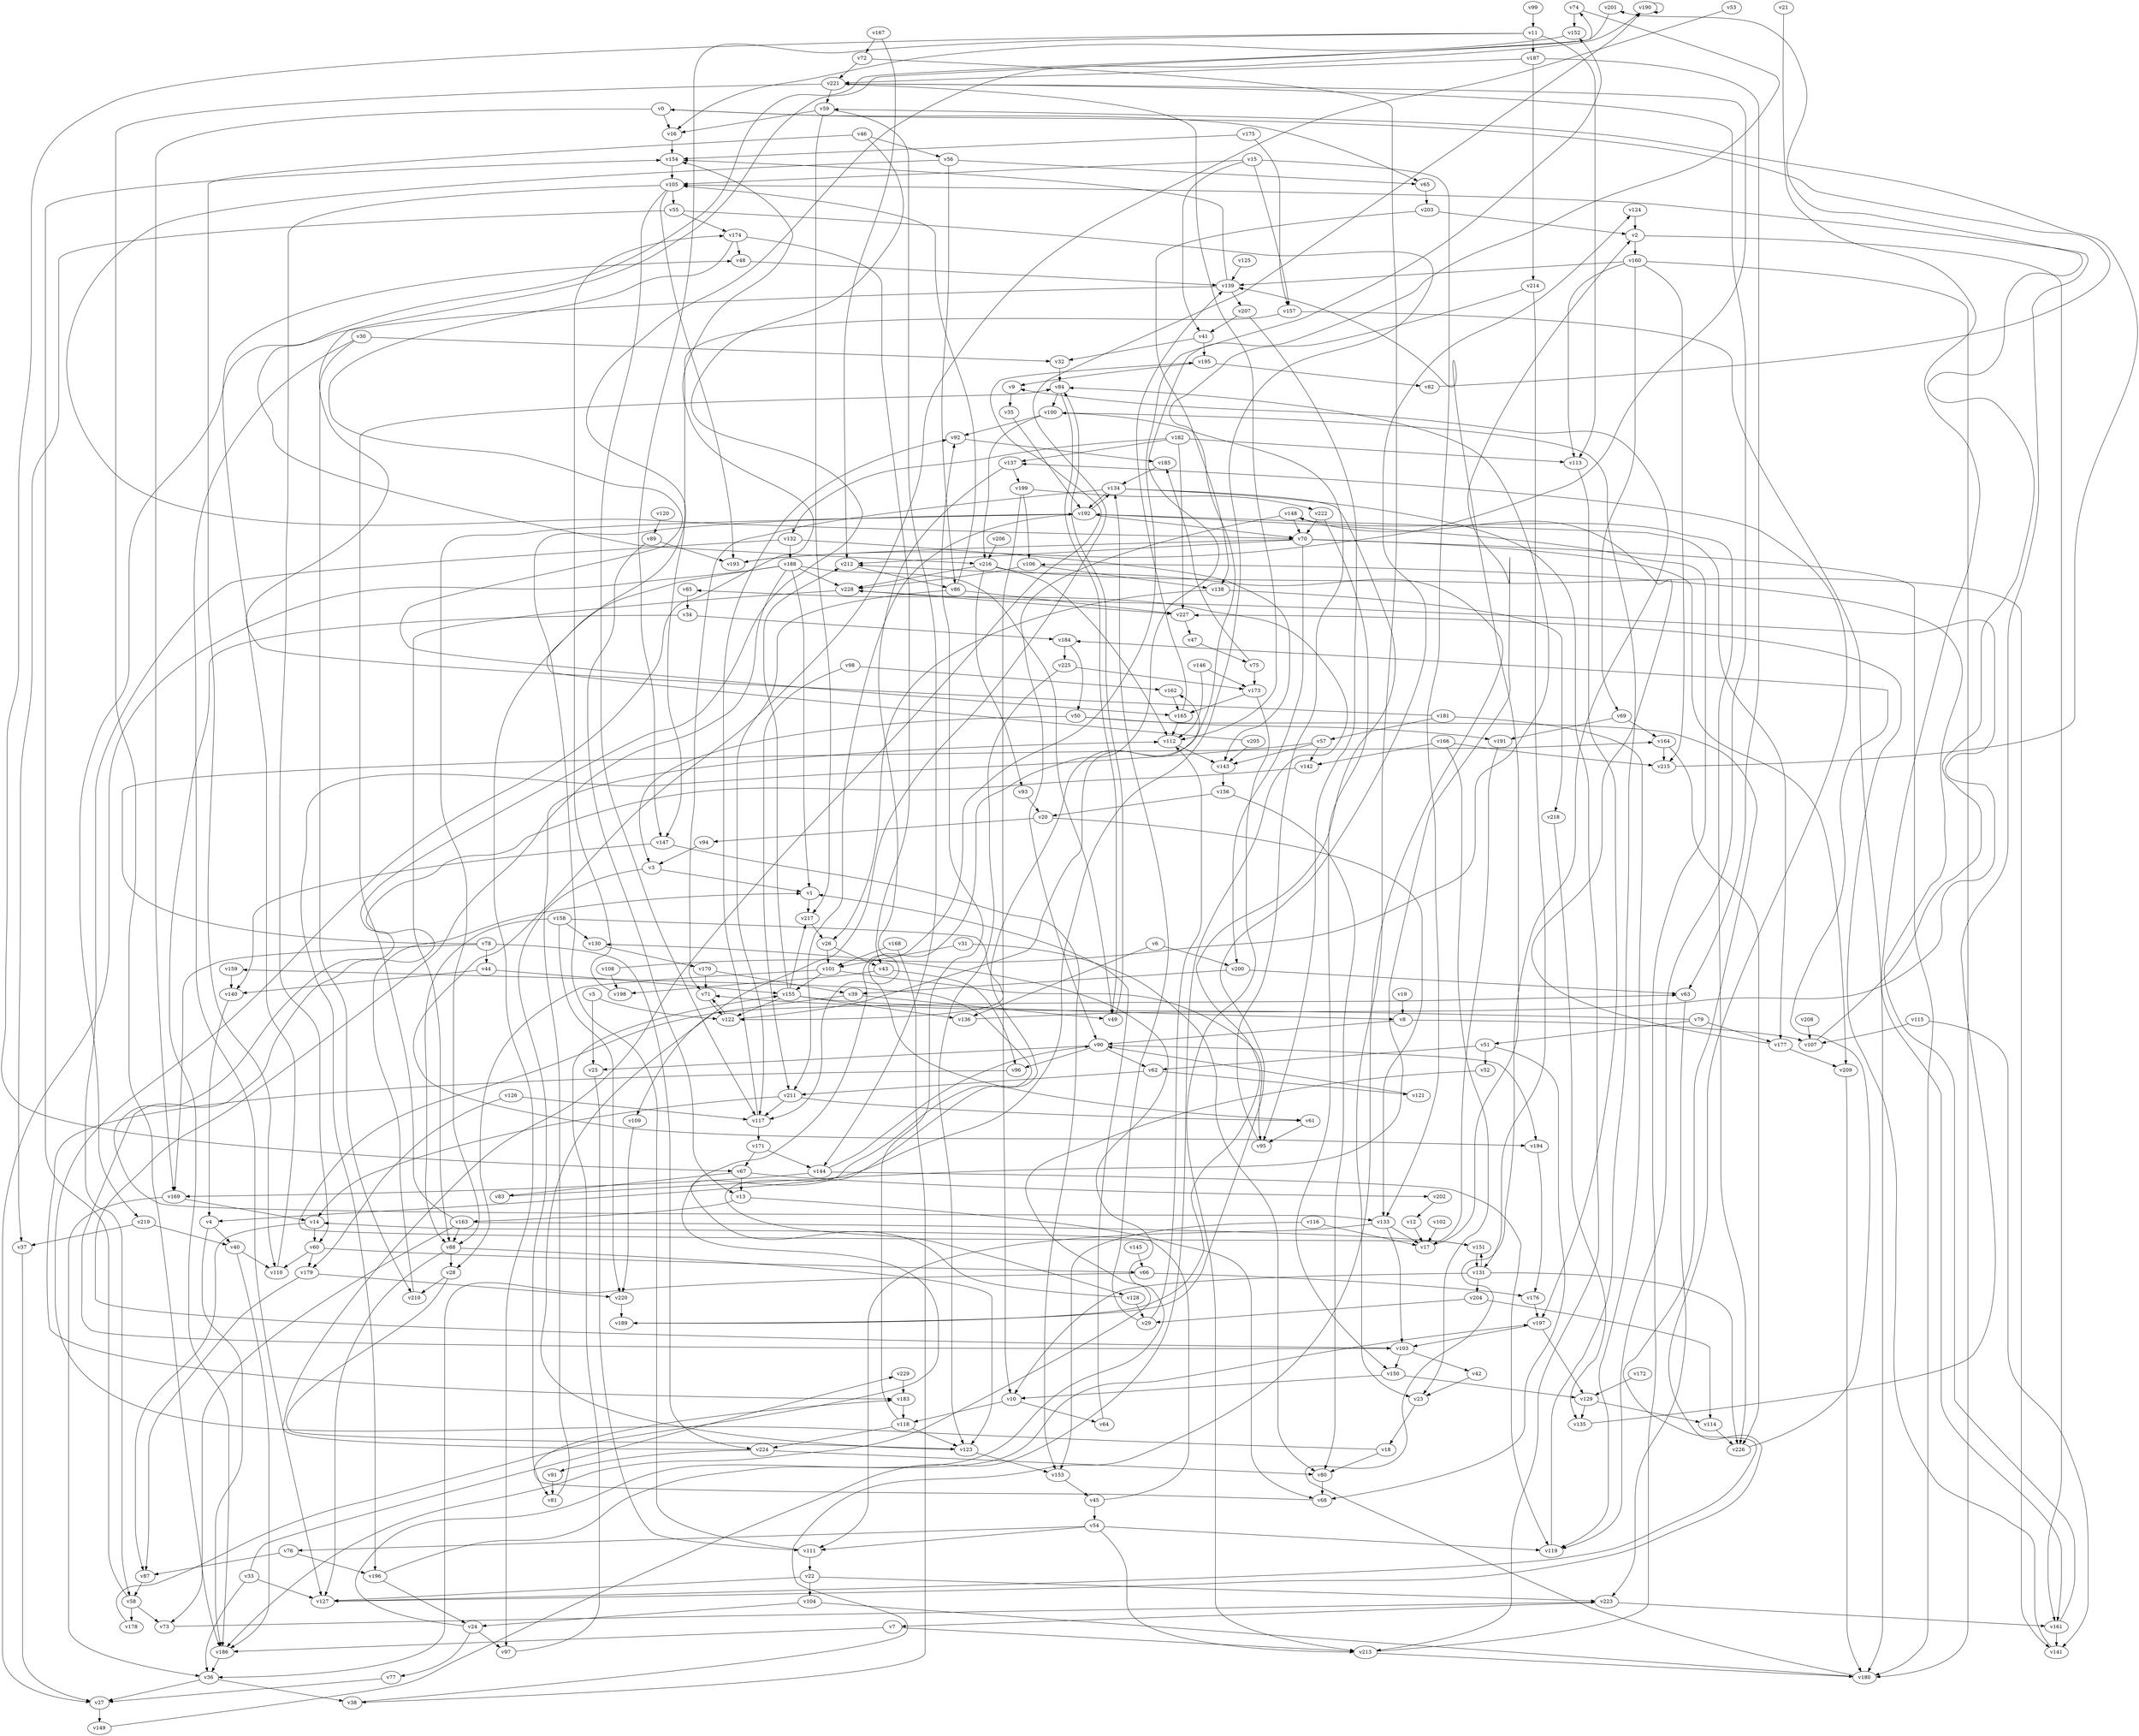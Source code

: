 // Benchmark game 344 - 230 vertices
// time_bound: 58
// targets: v59
digraph G {
    v0 [name="v0", player=0];
    v1 [name="v1", player=1];
    v2 [name="v2", player=1];
    v3 [name="v3", player=0];
    v4 [name="v4", player=1];
    v5 [name="v5", player=0];
    v6 [name="v6", player=0];
    v7 [name="v7", player=0];
    v8 [name="v8", player=1];
    v9 [name="v9", player=0];
    v10 [name="v10", player=1];
    v11 [name="v11", player=1];
    v12 [name="v12", player=1];
    v13 [name="v13", player=1];
    v14 [name="v14", player=1];
    v15 [name="v15", player=1];
    v16 [name="v16", player=1];
    v17 [name="v17", player=1];
    v18 [name="v18", player=0];
    v19 [name="v19", player=1];
    v20 [name="v20", player=0];
    v21 [name="v21", player=1];
    v22 [name="v22", player=0];
    v23 [name="v23", player=0];
    v24 [name="v24", player=1];
    v25 [name="v25", player=0];
    v26 [name="v26", player=0];
    v27 [name="v27", player=0];
    v28 [name="v28", player=1];
    v29 [name="v29", player=0];
    v30 [name="v30", player=0];
    v31 [name="v31", player=0];
    v32 [name="v32", player=0];
    v33 [name="v33", player=1];
    v34 [name="v34", player=0];
    v35 [name="v35", player=1];
    v36 [name="v36", player=1];
    v37 [name="v37", player=1];
    v38 [name="v38", player=0];
    v39 [name="v39", player=0];
    v40 [name="v40", player=0];
    v41 [name="v41", player=0];
    v42 [name="v42", player=0];
    v43 [name="v43", player=1];
    v44 [name="v44", player=1];
    v45 [name="v45", player=1];
    v46 [name="v46", player=0];
    v47 [name="v47", player=1];
    v48 [name="v48", player=0];
    v49 [name="v49", player=0];
    v50 [name="v50", player=1];
    v51 [name="v51", player=0];
    v52 [name="v52", player=0];
    v53 [name="v53", player=1];
    v54 [name="v54", player=0];
    v55 [name="v55", player=1];
    v56 [name="v56", player=1];
    v57 [name="v57", player=1];
    v58 [name="v58", player=1];
    v59 [name="v59", player=1, target=1];
    v60 [name="v60", player=0];
    v61 [name="v61", player=0];
    v62 [name="v62", player=1];
    v63 [name="v63", player=0];
    v64 [name="v64", player=0];
    v65 [name="v65", player=1];
    v66 [name="v66", player=1];
    v67 [name="v67", player=0];
    v68 [name="v68", player=0];
    v69 [name="v69", player=0];
    v70 [name="v70", player=0];
    v71 [name="v71", player=1];
    v72 [name="v72", player=0];
    v73 [name="v73", player=0];
    v74 [name="v74", player=1];
    v75 [name="v75", player=1];
    v76 [name="v76", player=0];
    v77 [name="v77", player=0];
    v78 [name="v78", player=1];
    v79 [name="v79", player=0];
    v80 [name="v80", player=1];
    v81 [name="v81", player=1];
    v82 [name="v82", player=0];
    v83 [name="v83", player=0];
    v84 [name="v84", player=0];
    v85 [name="v85", player=1];
    v86 [name="v86", player=1];
    v87 [name="v87", player=0];
    v88 [name="v88", player=0];
    v89 [name="v89", player=1];
    v90 [name="v90", player=0];
    v91 [name="v91", player=1];
    v92 [name="v92", player=1];
    v93 [name="v93", player=0];
    v94 [name="v94", player=0];
    v95 [name="v95", player=0];
    v96 [name="v96", player=0];
    v97 [name="v97", player=1];
    v98 [name="v98", player=0];
    v99 [name="v99", player=1];
    v100 [name="v100", player=1];
    v101 [name="v101", player=1];
    v102 [name="v102", player=1];
    v103 [name="v103", player=0];
    v104 [name="v104", player=0];
    v105 [name="v105", player=0];
    v106 [name="v106", player=0];
    v107 [name="v107", player=0];
    v108 [name="v108", player=1];
    v109 [name="v109", player=0];
    v110 [name="v110", player=0];
    v111 [name="v111", player=1];
    v112 [name="v112", player=0];
    v113 [name="v113", player=1];
    v114 [name="v114", player=1];
    v115 [name="v115", player=1];
    v116 [name="v116", player=0];
    v117 [name="v117", player=0];
    v118 [name="v118", player=0];
    v119 [name="v119", player=0];
    v120 [name="v120", player=1];
    v121 [name="v121", player=0];
    v122 [name="v122", player=0];
    v123 [name="v123", player=0];
    v124 [name="v124", player=0];
    v125 [name="v125", player=1];
    v126 [name="v126", player=1];
    v127 [name="v127", player=0];
    v128 [name="v128", player=1];
    v129 [name="v129", player=0];
    v130 [name="v130", player=0];
    v131 [name="v131", player=1];
    v132 [name="v132", player=1];
    v133 [name="v133", player=1];
    v134 [name="v134", player=0];
    v135 [name="v135", player=1];
    v136 [name="v136", player=0];
    v137 [name="v137", player=1];
    v138 [name="v138", player=1];
    v139 [name="v139", player=1];
    v140 [name="v140", player=0];
    v141 [name="v141", player=0];
    v142 [name="v142", player=0];
    v143 [name="v143", player=1];
    v144 [name="v144", player=1];
    v145 [name="v145", player=0];
    v146 [name="v146", player=0];
    v147 [name="v147", player=1];
    v148 [name="v148", player=1];
    v149 [name="v149", player=0];
    v150 [name="v150", player=1];
    v151 [name="v151", player=1];
    v152 [name="v152", player=0];
    v153 [name="v153", player=1];
    v154 [name="v154", player=0];
    v155 [name="v155", player=1];
    v156 [name="v156", player=1];
    v157 [name="v157", player=1];
    v158 [name="v158", player=0];
    v159 [name="v159", player=0];
    v160 [name="v160", player=1];
    v161 [name="v161", player=0];
    v162 [name="v162", player=1];
    v163 [name="v163", player=1];
    v164 [name="v164", player=0];
    v165 [name="v165", player=1];
    v166 [name="v166", player=1];
    v167 [name="v167", player=1];
    v168 [name="v168", player=1];
    v169 [name="v169", player=1];
    v170 [name="v170", player=0];
    v171 [name="v171", player=1];
    v172 [name="v172", player=0];
    v173 [name="v173", player=0];
    v174 [name="v174", player=1];
    v175 [name="v175", player=0];
    v176 [name="v176", player=0];
    v177 [name="v177", player=0];
    v178 [name="v178", player=1];
    v179 [name="v179", player=1];
    v180 [name="v180", player=1];
    v181 [name="v181", player=1];
    v182 [name="v182", player=0];
    v183 [name="v183", player=1];
    v184 [name="v184", player=1];
    v185 [name="v185", player=1];
    v186 [name="v186", player=0];
    v187 [name="v187", player=1];
    v188 [name="v188", player=0];
    v189 [name="v189", player=1];
    v190 [name="v190", player=1];
    v191 [name="v191", player=0];
    v192 [name="v192", player=0];
    v193 [name="v193", player=0];
    v194 [name="v194", player=1];
    v195 [name="v195", player=1];
    v196 [name="v196", player=1];
    v197 [name="v197", player=0];
    v198 [name="v198", player=0];
    v199 [name="v199", player=1];
    v200 [name="v200", player=1];
    v201 [name="v201", player=0];
    v202 [name="v202", player=1];
    v203 [name="v203", player=0];
    v204 [name="v204", player=0];
    v205 [name="v205", player=1];
    v206 [name="v206", player=1];
    v207 [name="v207", player=0];
    v208 [name="v208", player=0];
    v209 [name="v209", player=0];
    v210 [name="v210", player=1];
    v211 [name="v211", player=1];
    v212 [name="v212", player=0];
    v213 [name="v213", player=1];
    v214 [name="v214", player=0];
    v215 [name="v215", player=1];
    v216 [name="v216", player=0];
    v217 [name="v217", player=0];
    v218 [name="v218", player=1];
    v219 [name="v219", player=0];
    v220 [name="v220", player=1];
    v221 [name="v221", player=1];
    v222 [name="v222", player=1];
    v223 [name="v223", player=0];
    v224 [name="v224", player=0];
    v225 [name="v225", player=0];
    v226 [name="v226", player=1];
    v227 [name="v227", player=1];
    v228 [name="v228", player=1];
    v229 [name="v229", player=1];

    v0 -> v65;
    v1 -> v217;
    v2 -> v161;
    v3 -> v1;
    v4 -> v186;
    v5 -> v25;
    v6 -> v136;
    v7 -> v213;
    v8 -> v90;
    v9 -> v35;
    v10 -> v64;
    v11 -> v67 [constraint="t < 5"];
    v12 -> v17;
    v13 -> v68;
    v14 -> v60;
    v15 -> v157;
    v16 -> v154;
    v17 -> v139;
    v18 -> v154 [constraint="t < 5"];
    v19 -> v8;
    v20 -> v94;
    v21 -> v161 [constraint="t < 15"];
    v22 -> v223;
    v23 -> v18;
    v24 -> v130 [constraint="t >= 5"];
    v25 -> v111;
    v26 -> v101;
    v27 -> v149;
    v28 -> v123 [constraint="t >= 2"];
    v29 -> v112;
    v30 -> v210;
    v31 -> v80;
    v32 -> v84;
    v33 -> v229 [constraint="t mod 4 == 2"];
    v34 -> v186;
    v35 -> v192;
    v36 -> v27;
    v37 -> v27;
    v38 -> v212 [constraint="t >= 3"];
    v39 -> v49;
    v40 -> v110;
    v41 -> v195;
    v42 -> v23;
    v43 -> v96;
    v44 -> v155;
    v45 -> v14;
    v46 -> v133 [constraint="t mod 5 == 0"];
    v47 -> v75;
    v48 -> v139;
    v49 -> v84;
    v50 -> v127 [constraint="t < 13"];
    v51 -> v68;
    v52 -> v186 [constraint="t >= 3"];
    v53 -> v194 [constraint="t < 5"];
    v54 -> v76;
    v55 -> v4 [constraint="t < 6"];
    v56 -> v70 [constraint="t mod 5 == 2"];
    v57 -> v196;
    v58 -> v178;
    v59 -> v16;
    v60 -> v110;
    v61 -> v95;
    v62 -> v121;
    v63 -> v223;
    v64 -> v1;
    v65 -> v203;
    v66 -> v36;
    v67 -> v13;
    v68 -> v183 [constraint="t mod 5 == 3"];
    v69 -> v164;
    v70 -> v180;
    v71 -> v122;
    v72 -> v221;
    v73 -> v223 [constraint="t >= 1"];
    v74 -> v61 [constraint="t < 13"];
    v75 -> v173;
    v76 -> v196;
    v77 -> v27;
    v78 -> v164 [constraint="t >= 2"];
    v79 -> v71 [constraint="t mod 5 == 1"];
    v80 -> v68;
    v81 -> v112;
    v82 -> v0 [constraint="t mod 4 == 0"];
    v83 -> v2 [constraint="t mod 4 == 0"];
    v84 -> v100;
    v85 -> v34;
    v86 -> v105;
    v87 -> v58;
    v88 -> v127;
    v89 -> v193;
    v90 -> v25;
    v91 -> v81;
    v92 -> v185;
    v93 -> v20;
    v94 -> v3;
    v95 -> v100;
    v96 -> v183 [constraint="t mod 3 == 0"];
    v97 -> v155;
    v98 -> v211;
    v99 -> v11;
    v100 -> v216;
    v101 -> v155;
    v102 -> v17;
    v103 -> v42;
    v104 -> v24;
    v105 -> v60;
    v106 -> v228;
    v107 -> v201 [constraint="t >= 3"];
    v108 -> v84 [constraint="t >= 4"];
    v109 -> v220;
    v110 -> v48;
    v111 -> v192;
    v112 -> v143;
    v113 -> v197;
    v114 -> v226;
    v115 -> v141;
    v116 -> v17;
    v117 -> v92;
    v118 -> v92;
    v119 -> v100;
    v120 -> v89;
    v121 -> v90;
    v122 -> v162 [constraint="t mod 2 == 1"];
    v123 -> v190 [constraint="t < 9"];
    v124 -> v2;
    v125 -> v139;
    v126 -> v117;
    v127 -> v137 [constraint="t < 11"];
    v128 -> v159 [constraint="t mod 2 == 1"];
    v129 -> v135;
    v130 -> v170;
    v131 -> v151;
    v132 -> v188;
    v133 -> v103;
    v134 -> v189 [constraint="t < 7"];
    v135 -> v105 [constraint="t < 7"];
    v136 -> v228 [constraint="t mod 2 == 1"];
    v137 -> v199;
    v138 -> v26;
    v139 -> v219;
    v140 -> v4;
    v141 -> v227 [constraint="t < 13"];
    v142 -> v103 [constraint="t < 13"];
    v143 -> v156;
    v144 -> v90;
    v145 -> v66;
    v146 -> v112;
    v147 -> v153;
    v148 -> v70;
    v149 -> v85 [constraint="t >= 3"];
    v150 -> v10;
    v151 -> v63 [constraint="t < 6"];
    v152 -> v16 [constraint="t < 9"];
    v153 -> v45;
    v154 -> v105;
    v155 -> v136;
    v156 -> v20;
    v157 -> v147;
    v158 -> v122 [constraint="t >= 4"];
    v159 -> v140;
    v160 -> v180;
    v161 -> v106 [constraint="t mod 5 == 2"];
    v162 -> v165;
    v163 -> v84;
    v164 -> v215;
    v165 -> v139;
    v166 -> v23;
    v167 -> v72;
    v168 -> v101;
    v169 -> v14;
    v170 -> v39;
    v171 -> v144;
    v172 -> v129;
    v173 -> v165;
    v174 -> v165 [constraint="t < 7"];
    v175 -> v157;
    v176 -> v197;
    v177 -> v148 [constraint="t >= 2"];
    v178 -> v152 [constraint="t < 13"];
    v179 -> v220;
    v180 -> v9 [constraint="t >= 2"];
    v181 -> v74 [constraint="t mod 5 == 0"];
    v182 -> v132 [constraint="t < 5"];
    v183 -> v118;
    v184 -> v225;
    v185 -> v134;
    v186 -> v36;
    v187 -> v221;
    v188 -> v103 [constraint="t < 15"];
    v189 -> v124 [constraint="t >= 3"];
    v190 -> v190 [constraint="t >= 4"];
    v191 -> v17;
    v192 -> v70;
    v193 -> v221 [constraint="t mod 5 == 0"];
    v194 -> v176;
    v195 -> v9;
    v196 -> v197 [constraint="t < 11"];
    v197 -> v129;
    v198 -> v174;
    v199 -> v10;
    v200 -> v39;
    v201 -> v216 [constraint="t < 14"];
    v202 -> v12;
    v203 -> v138;
    v204 -> v29;
    v205 -> v190 [constraint="t >= 1"];
    v206 -> v216;
    v207 -> v95;
    v208 -> v107;
    v209 -> v180;
    v210 -> v1;
    v211 -> v61;
    v212 -> v86;
    v213 -> v192;
    v214 -> v128 [constraint="t >= 4"];
    v215 -> v59 [constraint="t >= 3"];
    v216 -> v228;
    v217 -> v26;
    v218 -> v135;
    v219 -> v40;
    v220 -> v189;
    v221 -> v59;
    v222 -> v70;
    v223 -> v7;
    v224 -> v195 [constraint="t >= 5"];
    v225 -> v173;
    v226 -> v184 [constraint="t mod 5 == 3"];
    v227 -> v47;
    v228 -> v227;
    v229 -> v183;
    v137 -> v117;
    v181 -> v119;
    v222 -> v150;
    v45 -> v54;
    v165 -> v112;
    v40 -> v186;
    v0 -> v169;
    v187 -> v214;
    v115 -> v107;
    v78 -> v224;
    v181 -> v57;
    v188 -> v97;
    v192 -> v134;
    v163 -> v88;
    v131 -> v226;
    v216 -> v93;
    v56 -> v65;
    v174 -> v48;
    v11 -> v187;
    v79 -> v51;
    v132 -> v58;
    v122 -> v71;
    v134 -> v71;
    v224 -> v91;
    v108 -> v198;
    v224 -> v80;
    v78 -> v169;
    v15 -> v133;
    v170 -> v71;
    v22 -> v104;
    v188 -> v49;
    v22 -> v127;
    v103 -> v150;
    v160 -> v215;
    v168 -> v38;
    v211 -> v14;
    v50 -> v3;
    v188 -> v228;
    v70 -> v193;
    v3 -> v81;
    v131 -> v10;
    v86 -> v227;
    v59 -> v144;
    v221 -> v186;
    v33 -> v127;
    v15 -> v41;
    v5 -> v122;
    v70 -> v212;
    v144 -> v169;
    v187 -> v63;
    v54 -> v213;
    v101 -> v28;
    v55 -> v37;
    v213 -> v180;
    v18 -> v80;
    v129 -> v114;
    v66 -> v176;
    v24 -> v77;
    v7 -> v186;
    v88 -> v123;
    v158 -> v220;
    v90 -> v96;
    v184 -> v50;
    v155 -> v8;
    v164 -> v226;
    v200 -> v63;
    v182 -> v227;
    v89 -> v13;
    v75 -> v185;
    v214 -> v131;
    v101 -> v95;
    v192 -> v88;
    v207 -> v41;
    v138 -> v218;
    v46 -> v56;
    v160 -> v139;
    v203 -> v2;
    v39 -> v109;
    v118 -> v224;
    v128 -> v29;
    v211 -> v117;
    v36 -> v38;
    v196 -> v24;
    v117 -> v171;
    v10 -> v118;
    v118 -> v123;
    v160 -> v69;
    v11 -> v147;
    v216 -> v112;
    v51 -> v52;
    v134 -> v213;
    v15 -> v105;
    v60 -> v66;
    v6 -> v200;
    v158 -> v130;
    v70 -> v209;
    v192 -> v211;
    v54 -> v119;
    v182 -> v137;
    v188 -> v27;
    v133 -> v111;
    v70 -> v200;
    v169 -> v36;
    v2 -> v160;
    v228 -> v88;
    v58 -> v73;
    v173 -> v213;
    v155 -> v217;
    v111 -> v22;
    v175 -> v154;
    v148 -> v90;
    v57 -> v142;
    v216 -> v141;
    v54 -> v111;
    v98 -> v162;
    v192 -> v177;
    v151 -> v131;
    v132 -> v143;
    v46 -> v110;
    v67 -> v202;
    v157 -> v180;
    v79 -> v177;
    v4 -> v40;
    v90 -> v62;
    v156 -> v80;
    v105 -> v55;
    v29 -> v134;
    v131 -> v204;
    v133 -> v17;
    v166 -> v142;
    v34 -> v184;
    v134 -> v192;
    v30 -> v32;
    v24 -> v97;
    v221 -> v119;
    v43 -> v198;
    v116 -> v153;
    v55 -> v174;
    v56 -> v86;
    v62 -> v211;
    v199 -> v106;
    v188 -> v1;
    v11 -> v113;
    v84 -> v49;
    v105 -> v193;
    v155 -> v122;
    v20 -> v133;
    v167 -> v212;
    v182 -> v113;
    v28 -> v210;
    v199 -> v222;
    v179 -> v87;
    v51 -> v62;
    v67 -> v83;
    v155 -> v212;
    v171 -> v67;
    v219 -> v37;
    v150 -> v129;
    v160 -> v113;
    v221 -> v112;
    v163 -> v151;
    v158 -> v88;
    v225 -> v123;
    v8 -> v107;
    v13 -> v163;
    v90 -> v194;
    v146 -> v173;
    v105 -> v117;
    v41 -> v32;
    v174 -> v43;
    v58 -> v154;
    v166 -> v215;
    v223 -> v161;
    v31 -> v101;
    v161 -> v141;
    v74 -> v152;
    v195 -> v82;
    v88 -> v28;
    v148 -> v226;
    v100 -> v92;
    v14 -> v87;
    v30 -> v127;
    v60 -> v179;
    v76 -> v87;
    v204 -> v114;
    v104 -> v180;
    v57 -> v143;
    v59 -> v217;
    v69 -> v191;
    v126 -> v179;
    v163 -> v73;
    v33 -> v36;
    v123 -> v153;
    v86 -> v117;
    v177 -> v209;
    v139 -> v154;
    v106 -> v138;
    v205 -> v143;
    v139 -> v207;
    v72 -> v23;
    v50 -> v191;
    v44 -> v140;
    v197 -> v103;
    v78 -> v44;
    v144 -> v119;
    v26 -> v43;
    v0 -> v16;
    v147 -> v140;
}
